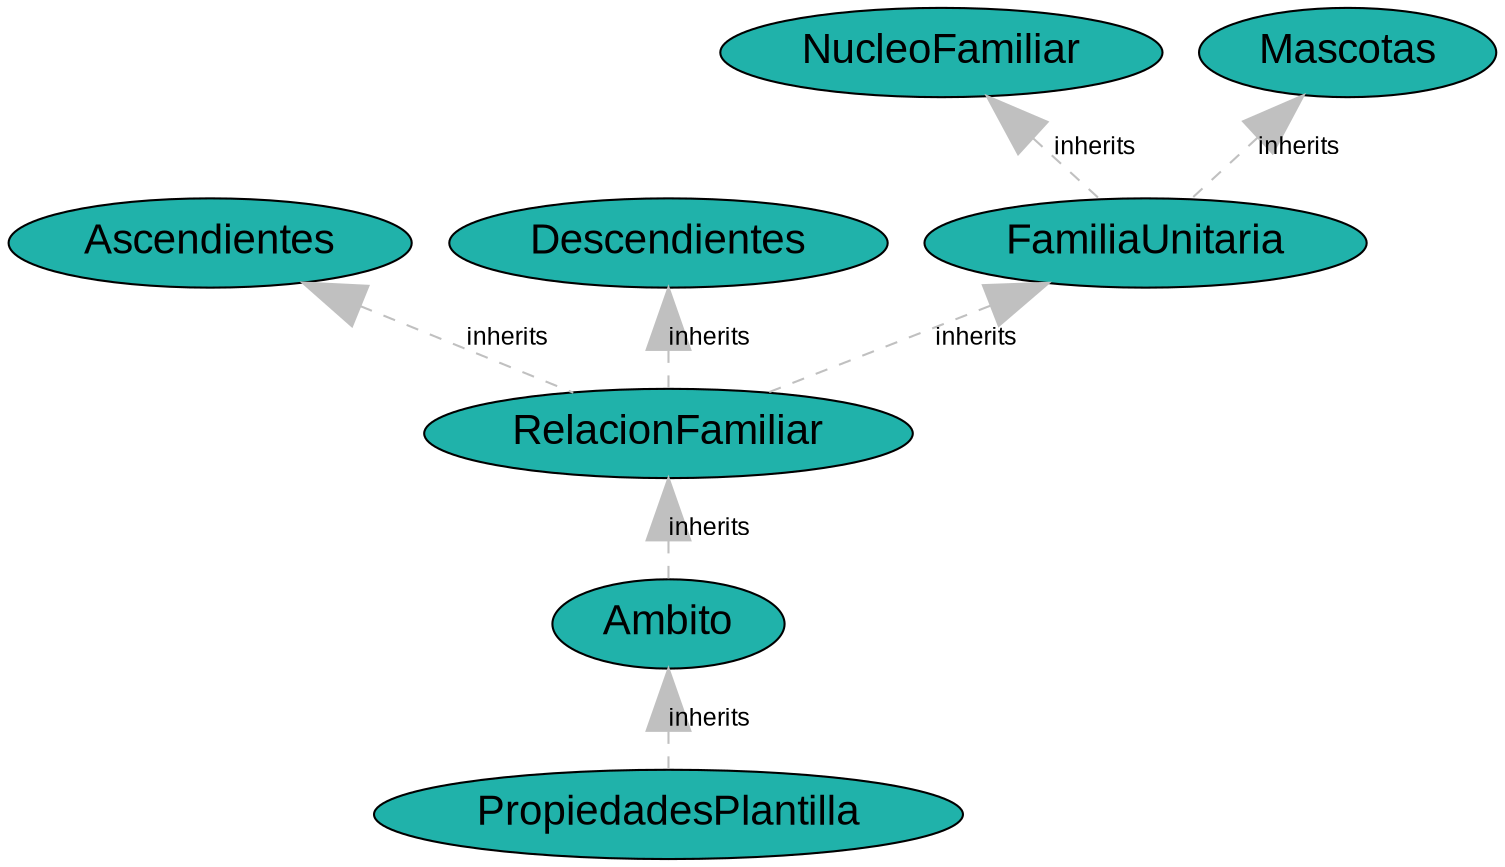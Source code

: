 graph ejemplo{
//Defecto
node [fontname="Arial"];
edge [fontname="Arial",fontsize=12];

//PROPERTIES
node[fontsize=10, fillcolor="lightgoldenrodyellow", style="filled", shape="record", ]

//CLASES
node[fontsize=20, fillcolor="lightseagreen", style="filled", shape="ellipse", ]
class_FamiliaUnitaria [label=FamiliaUnitaria];
class_NucleoFamiliar [label=NucleoFamiliar];
class_Ascendientes [label=Ascendientes];
class_Descendientes [label=Descendientes];
class_PropiedadesPlantilla [label=PropiedadesPlantilla];
class_RelacionFamiliar [label=RelacionFamiliar];
class_Mascotas [label=Mascotas];
class_Ambito [label=Ambito];

//RELACIONES
node[fontsize=15, fillcolor="paleturquoise", style="filled", shape="hexagon", ]

//CLASE -- PROPIEDAD
edge[len_relationship="3", style="dashed", color="grey", ]

//RELACION -- PROPIEDAD

// uso indirecto de definición de tipos

// herencias
class_Ambito -- class_PropiedadesPlantilla [arrowsize=3, arrowhead="normal", dir="back", label="inherits"];
class_RelacionFamiliar -- class_Ambito [arrowsize=3, arrowhead="normal", dir="back", label="inherits"];
class_FamiliaUnitaria -- class_RelacionFamiliar [arrowsize=3, arrowhead="normal", dir="back", label="inherits"];
class_NucleoFamiliar -- class_FamiliaUnitaria [arrowsize=3, arrowhead="normal", dir="back", label="inherits"];
class_Ascendientes -- class_RelacionFamiliar [arrowsize=3, arrowhead="normal", dir="back", label="inherits"];
class_Descendientes -- class_RelacionFamiliar [arrowsize=3, arrowhead="normal", dir="back", label="inherits"];
class_Mascotas -- class_FamiliaUnitaria [arrowsize=3, arrowhead="normal", dir="back", label="inherits"];

// enlaces de relaciones

}

